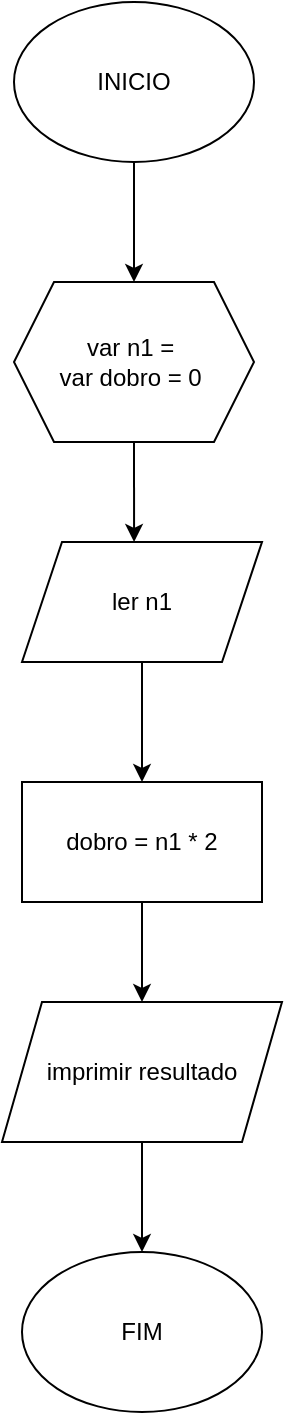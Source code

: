 <mxfile version="24.7.7">
  <diagram name="Página-1" id="yLNrlQIgzzO61cbipYhA">
    <mxGraphModel dx="794" dy="724" grid="1" gridSize="10" guides="1" tooltips="1" connect="1" arrows="1" fold="1" page="1" pageScale="1" pageWidth="827" pageHeight="1169" math="0" shadow="0">
      <root>
        <mxCell id="0" />
        <mxCell id="1" parent="0" />
        <mxCell id="aD_j3xQQdvXOHQCCbrtE-1" value="INICIO" style="ellipse;whiteSpace=wrap;html=1;" vertex="1" parent="1">
          <mxGeometry x="350" y="80" width="120" height="80" as="geometry" />
        </mxCell>
        <mxCell id="aD_j3xQQdvXOHQCCbrtE-3" value="FIM" style="ellipse;whiteSpace=wrap;html=1;" vertex="1" parent="1">
          <mxGeometry x="354" y="705" width="120" height="80" as="geometry" />
        </mxCell>
        <mxCell id="aD_j3xQQdvXOHQCCbrtE-4" value="ler n1" style="shape=parallelogram;perimeter=parallelogramPerimeter;whiteSpace=wrap;html=1;fixedSize=1;" vertex="1" parent="1">
          <mxGeometry x="354" y="350" width="120" height="60" as="geometry" />
        </mxCell>
        <mxCell id="aD_j3xQQdvXOHQCCbrtE-5" value="dobro = n1 * 2" style="rounded=0;whiteSpace=wrap;html=1;" vertex="1" parent="1">
          <mxGeometry x="354" y="470" width="120" height="60" as="geometry" />
        </mxCell>
        <mxCell id="aD_j3xQQdvXOHQCCbrtE-6" value="imprimir resultado" style="shape=parallelogram;perimeter=parallelogramPerimeter;whiteSpace=wrap;html=1;fixedSize=1;" vertex="1" parent="1">
          <mxGeometry x="344" y="580" width="140" height="70" as="geometry" />
        </mxCell>
        <mxCell id="aD_j3xQQdvXOHQCCbrtE-7" value="" style="endArrow=classic;html=1;rounded=0;exitX=0.5;exitY=1;exitDx=0;exitDy=0;entryX=0.5;entryY=0;entryDx=0;entryDy=0;" edge="1" parent="1" source="aD_j3xQQdvXOHQCCbrtE-1" target="aD_j3xQQdvXOHQCCbrtE-12">
          <mxGeometry width="50" height="50" relative="1" as="geometry">
            <mxPoint x="380" y="400" as="sourcePoint" />
            <mxPoint x="490" y="240" as="targetPoint" />
          </mxGeometry>
        </mxCell>
        <mxCell id="aD_j3xQQdvXOHQCCbrtE-8" value="" style="endArrow=classic;html=1;rounded=0;exitX=0.5;exitY=1;exitDx=0;exitDy=0;entryX=0.5;entryY=0;entryDx=0;entryDy=0;" edge="1" parent="1" source="aD_j3xQQdvXOHQCCbrtE-4" target="aD_j3xQQdvXOHQCCbrtE-5">
          <mxGeometry width="50" height="50" relative="1" as="geometry">
            <mxPoint x="384" y="520" as="sourcePoint" />
            <mxPoint x="434" y="470" as="targetPoint" />
          </mxGeometry>
        </mxCell>
        <mxCell id="aD_j3xQQdvXOHQCCbrtE-9" value="" style="endArrow=classic;html=1;rounded=0;exitX=0.5;exitY=1;exitDx=0;exitDy=0;entryX=0.5;entryY=0;entryDx=0;entryDy=0;" edge="1" parent="1" source="aD_j3xQQdvXOHQCCbrtE-5" target="aD_j3xQQdvXOHQCCbrtE-6">
          <mxGeometry width="50" height="50" relative="1" as="geometry">
            <mxPoint x="384" y="520" as="sourcePoint" />
            <mxPoint x="434" y="470" as="targetPoint" />
          </mxGeometry>
        </mxCell>
        <mxCell id="aD_j3xQQdvXOHQCCbrtE-10" value="" style="endArrow=classic;html=1;rounded=0;exitX=0.5;exitY=1;exitDx=0;exitDy=0;entryX=0.5;entryY=0;entryDx=0;entryDy=0;" edge="1" parent="1" source="aD_j3xQQdvXOHQCCbrtE-6" target="aD_j3xQQdvXOHQCCbrtE-3">
          <mxGeometry width="50" height="50" relative="1" as="geometry">
            <mxPoint x="384" y="520" as="sourcePoint" />
            <mxPoint x="434" y="470" as="targetPoint" />
          </mxGeometry>
        </mxCell>
        <mxCell id="aD_j3xQQdvXOHQCCbrtE-12" value="var n1 =&amp;nbsp;&lt;div&gt;var dobro = 0&amp;nbsp;&lt;/div&gt;" style="shape=hexagon;perimeter=hexagonPerimeter2;whiteSpace=wrap;html=1;fixedSize=1;" vertex="1" parent="1">
          <mxGeometry x="350" y="220" width="120" height="80" as="geometry" />
        </mxCell>
        <mxCell id="aD_j3xQQdvXOHQCCbrtE-13" value="" style="endArrow=classic;html=1;rounded=0;exitX=0.5;exitY=1;exitDx=0;exitDy=0;entryX=0.467;entryY=0;entryDx=0;entryDy=0;entryPerimeter=0;" edge="1" parent="1" source="aD_j3xQQdvXOHQCCbrtE-12" target="aD_j3xQQdvXOHQCCbrtE-4">
          <mxGeometry width="50" height="50" relative="1" as="geometry">
            <mxPoint x="380" y="500" as="sourcePoint" />
            <mxPoint x="430" y="450" as="targetPoint" />
          </mxGeometry>
        </mxCell>
      </root>
    </mxGraphModel>
  </diagram>
</mxfile>
